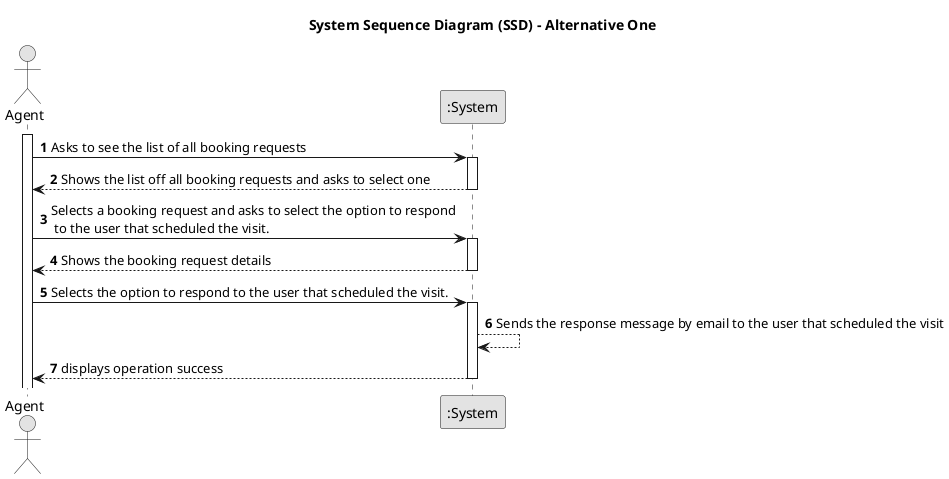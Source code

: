 @startuml
skinparam monochrome true
skinparam packageStyle rectangle
skinparam shadowing false

title System Sequence Diagram (SSD) - Alternative One

autonumber

actor "Agent" as Employee
participant ":System" as System

activate Employee

    Employee -> System : Asks to see the list of all booking requests

    activate System

    System --> Employee : Shows the list off all booking requests and asks to select one

    deactivate System

    Employee -> System : Selects a booking request and asks to select the option to respond\n to the user that scheduled the visit.

    activate System

    System --> Employee : Shows the booking request details

    deactivate System

    Employee -> System : Selects the option to respond to the user that scheduled the visit.
    activate System

    System --> System : Sends the response message by email to the user that scheduled the visit

    System --> Employee : displays operation success

    deactivate System

@enduml